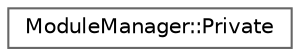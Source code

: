 digraph "Graphical Class Hierarchy"
{
 // INTERACTIVE_SVG=YES
 // LATEX_PDF_SIZE
  bgcolor="transparent";
  edge [fontname=Helvetica,fontsize=10,labelfontname=Helvetica,labelfontsize=10];
  node [fontname=Helvetica,fontsize=10,shape=box,height=0.2,width=0.4];
  rankdir="LR";
  Node0 [id="Node000000",label="ModuleManager::Private",height=0.2,width=0.4,color="grey40", fillcolor="white", style="filled",URL="$d8/dfc/struct_module_manager_1_1_private.html",tooltip=" "];
}
